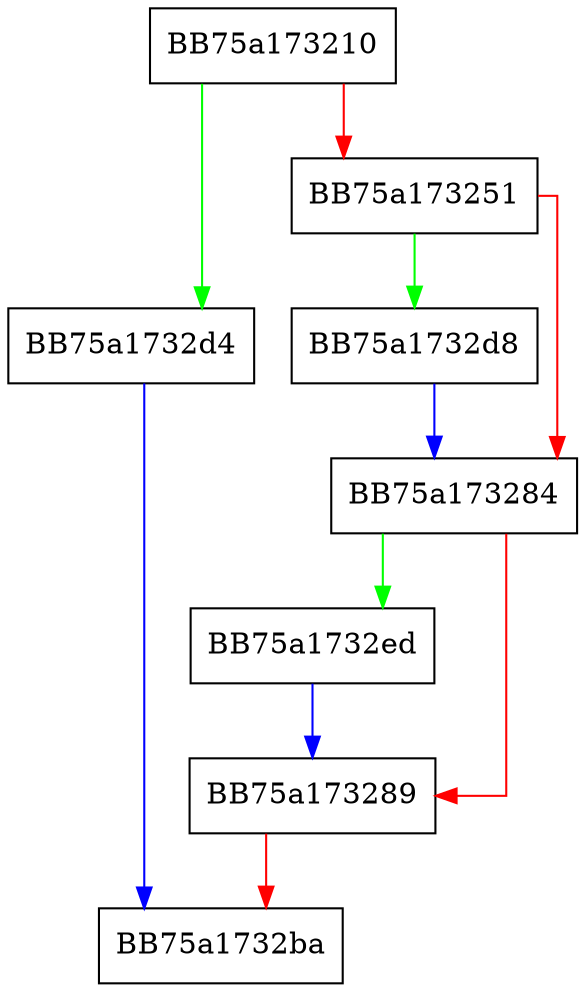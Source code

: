 digraph numMod {
  node [shape="box"];
  graph [splines=ortho];
  BB75a173210 -> BB75a1732d4 [color="green"];
  BB75a173210 -> BB75a173251 [color="red"];
  BB75a173251 -> BB75a1732d8 [color="green"];
  BB75a173251 -> BB75a173284 [color="red"];
  BB75a173284 -> BB75a1732ed [color="green"];
  BB75a173284 -> BB75a173289 [color="red"];
  BB75a173289 -> BB75a1732ba [color="red"];
  BB75a1732d4 -> BB75a1732ba [color="blue"];
  BB75a1732d8 -> BB75a173284 [color="blue"];
  BB75a1732ed -> BB75a173289 [color="blue"];
}